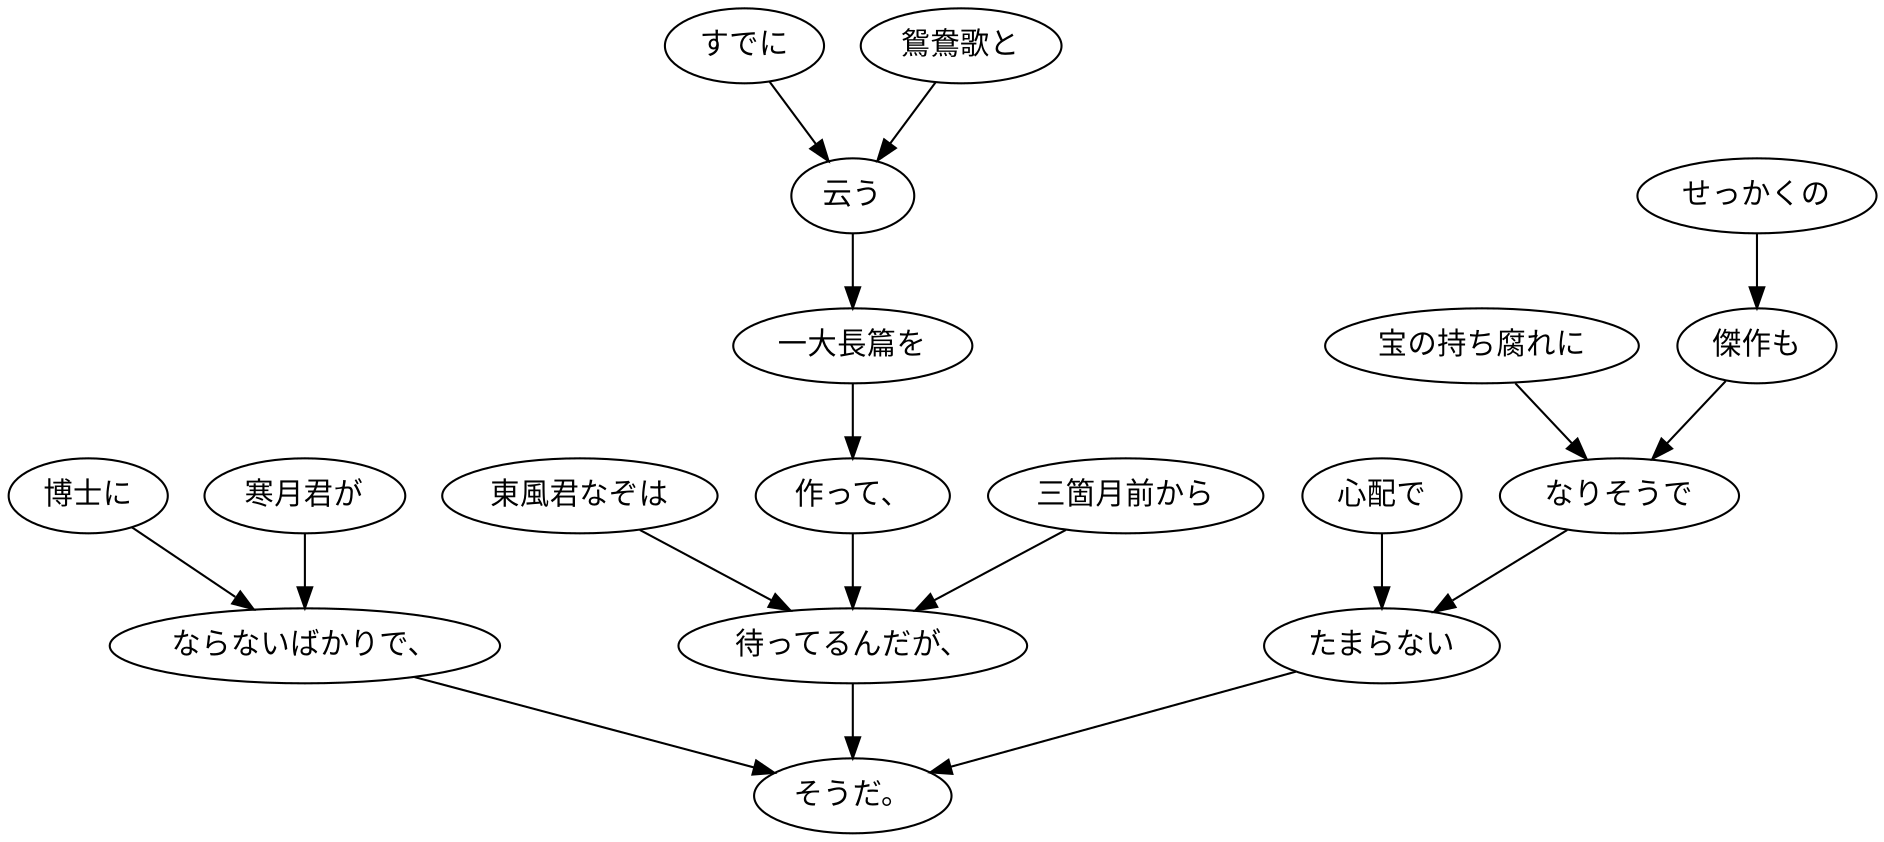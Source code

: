 digraph graph8408 {
	node0 [label="東風君なぞは"];
	node1 [label="すでに"];
	node2 [label="鴛鴦歌と"];
	node3 [label="云う"];
	node4 [label="一大長篇を"];
	node5 [label="作って、"];
	node6 [label="三箇月前から"];
	node7 [label="待ってるんだが、"];
	node8 [label="寒月君が"];
	node9 [label="博士に"];
	node10 [label="ならないばかりで、"];
	node11 [label="せっかくの"];
	node12 [label="傑作も"];
	node13 [label="宝の持ち腐れに"];
	node14 [label="なりそうで"];
	node15 [label="心配で"];
	node16 [label="たまらない"];
	node17 [label="そうだ。"];
	node0 -> node7;
	node1 -> node3;
	node2 -> node3;
	node3 -> node4;
	node4 -> node5;
	node5 -> node7;
	node6 -> node7;
	node7 -> node17;
	node8 -> node10;
	node9 -> node10;
	node10 -> node17;
	node11 -> node12;
	node12 -> node14;
	node13 -> node14;
	node14 -> node16;
	node15 -> node16;
	node16 -> node17;
}
